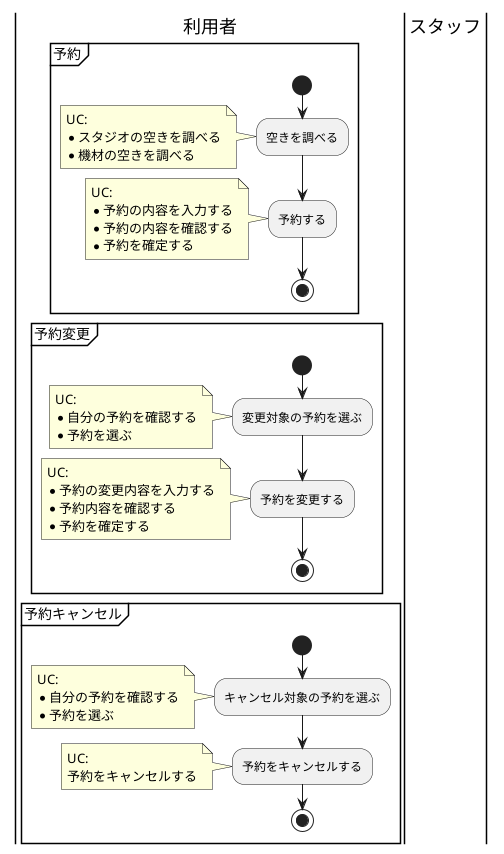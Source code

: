 @startuml BusinessFlow

|利用者|
partition 予約 {
    start
    :空きを調べる;
    note left
    UC:
    * スタジオの空きを調べる
    * 機材の空きを調べる
    end note

    :予約する;
    note left
    UC:
    * 予約の内容を入力する
    * 予約の内容を確認する
    * 予約を確定する
    end note
    stop
}


|利用者|
partition 予約変更 {
    start
    :変更対象の予約を選ぶ;
    note left
    UC:
    * 自分の予約を確認する
    * 予約を選ぶ
    end note

    :予約を変更する;
    note left
    UC:
    * 予約の変更内容を入力する
    * 予約内容を確認する
    * 予約を確定する
    end note
    stop
}


|利用者|
partition 予約キャンセル {
    start
    :キャンセル対象の予約を選ぶ;
    note left
    UC:
    * 自分の予約を確認する
    * 予約を選ぶ
    end note

    :予約をキャンセルする;
    note left
    UC:
    予約をキャンセルする
    end note
    stop
}

|スタッフ|

@enduml

